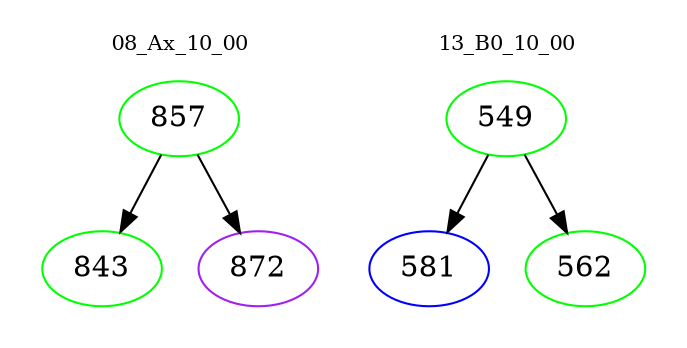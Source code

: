digraph{
subgraph cluster_0 {
color = white
label = "08_Ax_10_00";
fontsize=10;
T0_857 [label="857", color="green"]
T0_857 -> T0_843 [color="black"]
T0_843 [label="843", color="green"]
T0_857 -> T0_872 [color="black"]
T0_872 [label="872", color="purple"]
}
subgraph cluster_1 {
color = white
label = "13_B0_10_00";
fontsize=10;
T1_549 [label="549", color="green"]
T1_549 -> T1_581 [color="black"]
T1_581 [label="581", color="blue"]
T1_549 -> T1_562 [color="black"]
T1_562 [label="562", color="green"]
}
}

